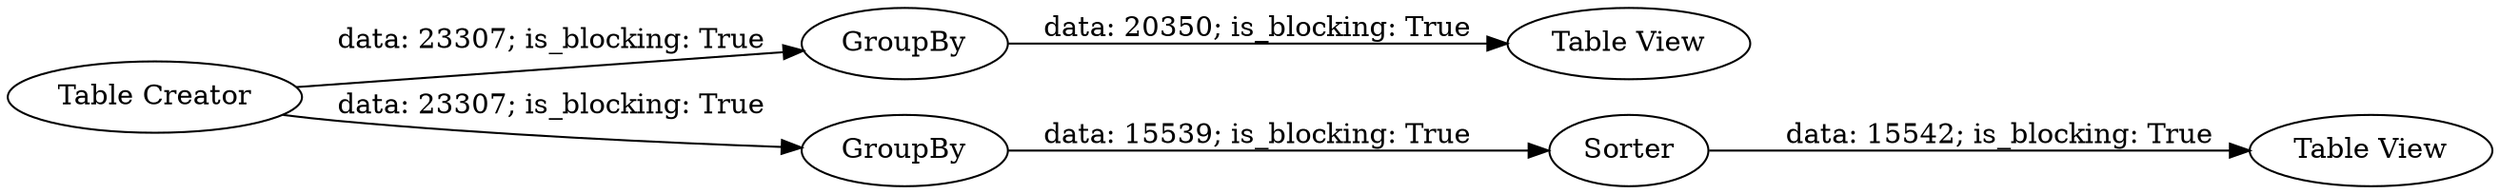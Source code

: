 digraph {
	"8528675411561011397_3" [label=GroupBy]
	"8528675411561011397_6" [label="Table View"]
	"8528675411561011397_4" [label=Sorter]
	"8528675411561011397_2" [label="Table Creator"]
	"8528675411561011397_1" [label=GroupBy]
	"8528675411561011397_7" [label="Table View"]
	"8528675411561011397_2" -> "8528675411561011397_3" [label="data: 23307; is_blocking: True"]
	"8528675411561011397_4" -> "8528675411561011397_6" [label="data: 15542; is_blocking: True"]
	"8528675411561011397_3" -> "8528675411561011397_7" [label="data: 20350; is_blocking: True"]
	"8528675411561011397_2" -> "8528675411561011397_1" [label="data: 23307; is_blocking: True"]
	"8528675411561011397_1" -> "8528675411561011397_4" [label="data: 15539; is_blocking: True"]
	rankdir=LR
}
